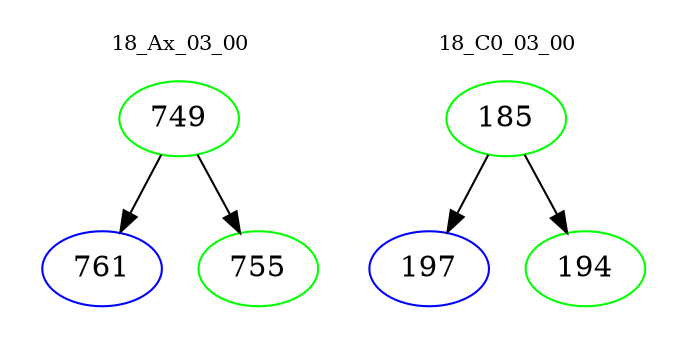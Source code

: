digraph{
subgraph cluster_0 {
color = white
label = "18_Ax_03_00";
fontsize=10;
T0_749 [label="749", color="green"]
T0_749 -> T0_761 [color="black"]
T0_761 [label="761", color="blue"]
T0_749 -> T0_755 [color="black"]
T0_755 [label="755", color="green"]
}
subgraph cluster_1 {
color = white
label = "18_C0_03_00";
fontsize=10;
T1_185 [label="185", color="green"]
T1_185 -> T1_197 [color="black"]
T1_197 [label="197", color="blue"]
T1_185 -> T1_194 [color="black"]
T1_194 [label="194", color="green"]
}
}

